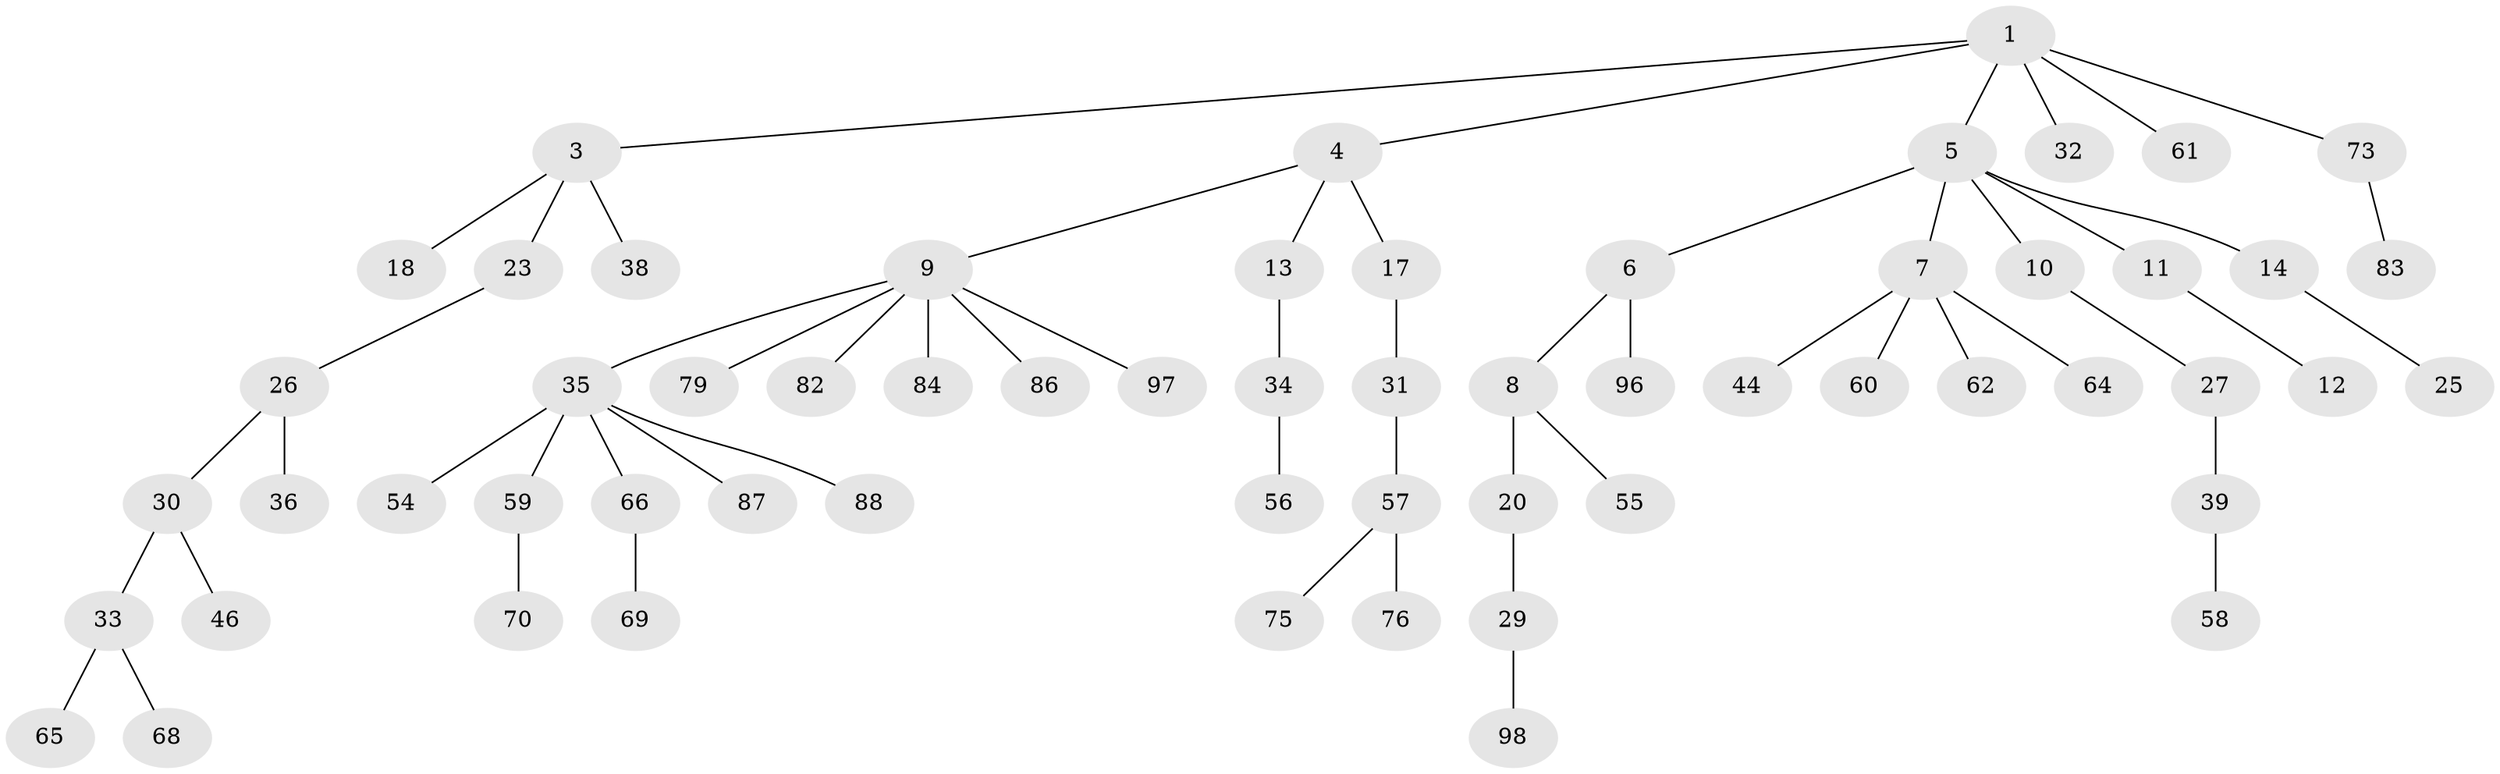 // original degree distribution, {3: 0.12871287128712872, 5: 0.019801980198019802, 4: 0.07920792079207921, 6: 0.009900990099009901, 8: 0.009900990099009901, 2: 0.2871287128712871, 1: 0.46534653465346537}
// Generated by graph-tools (version 1.1) at 2025/19/03/04/25 18:19:24]
// undirected, 60 vertices, 59 edges
graph export_dot {
graph [start="1"]
  node [color=gray90,style=filled];
  1 [super="+2"];
  3 [super="+22"];
  4;
  5;
  6;
  7 [super="+24+16"];
  8 [super="+42"];
  9 [super="+28+63"];
  10 [super="+101+21+41"];
  11 [super="+72"];
  12 [super="+52+71"];
  13 [super="+19+15"];
  14;
  17;
  18;
  20;
  23;
  25;
  26;
  27 [super="+90"];
  29;
  30;
  31 [super="+40"];
  32;
  33 [super="+50"];
  34;
  35 [super="+43+53+49"];
  36 [super="+67+48+74"];
  38;
  39;
  44;
  46 [super="+93"];
  54 [super="+77"];
  55;
  56 [super="+91"];
  57;
  58;
  59;
  60;
  61;
  62;
  64;
  65;
  66;
  68;
  69;
  70;
  73;
  75;
  76;
  79;
  82;
  83;
  84;
  86;
  87;
  88;
  96;
  97;
  98;
  1 -- 61;
  1 -- 73;
  1 -- 32;
  1 -- 3;
  1 -- 4;
  1 -- 5;
  3 -- 18;
  3 -- 38;
  3 -- 23;
  4 -- 9;
  4 -- 13;
  4 -- 17;
  5 -- 6;
  5 -- 7;
  5 -- 10;
  5 -- 11;
  5 -- 14;
  6 -- 8;
  6 -- 96;
  7 -- 44;
  7 -- 60;
  7 -- 64;
  7 -- 62;
  8 -- 20;
  8 -- 55;
  9 -- 35;
  9 -- 79;
  9 -- 82;
  9 -- 86;
  9 -- 97;
  9 -- 84;
  10 -- 27;
  11 -- 12;
  13 -- 34;
  14 -- 25;
  17 -- 31;
  20 -- 29;
  23 -- 26;
  26 -- 30;
  26 -- 36;
  27 -- 39;
  29 -- 98;
  30 -- 33;
  30 -- 46;
  31 -- 57;
  33 -- 65;
  33 -- 68;
  34 -- 56;
  35 -- 88;
  35 -- 59;
  35 -- 87;
  35 -- 66;
  35 -- 54;
  39 -- 58;
  57 -- 75;
  57 -- 76;
  59 -- 70;
  66 -- 69;
  73 -- 83;
}
